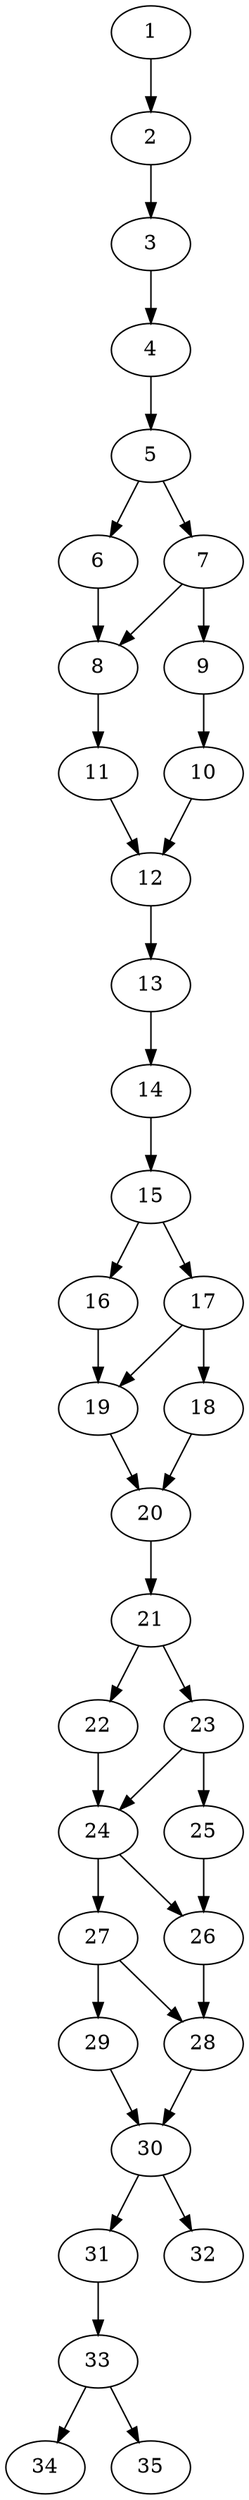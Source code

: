 // DAG automatically generated by daggen at Thu Oct  3 14:05:36 2019
// ./daggen --dot -n 35 --ccr 0.3 --fat 0.3 --regular 0.5 --density 0.9 --mindata 5242880 --maxdata 52428800 
digraph G {
  1 [size="172359680", alpha="0.14", expect_size="51707904"] 
  1 -> 2 [size ="51707904"]
  2 [size="87408640", alpha="0.13", expect_size="26222592"] 
  2 -> 3 [size ="26222592"]
  3 [size="95300267", alpha="0.02", expect_size="28590080"] 
  3 -> 4 [size ="28590080"]
  4 [size="173424640", alpha="0.10", expect_size="52027392"] 
  4 -> 5 [size ="52027392"]
  5 [size="139274240", alpha="0.01", expect_size="41782272"] 
  5 -> 6 [size ="41782272"]
  5 -> 7 [size ="41782272"]
  6 [size="48319147", alpha="0.05", expect_size="14495744"] 
  6 -> 8 [size ="14495744"]
  7 [size="120688640", alpha="0.17", expect_size="36206592"] 
  7 -> 8 [size ="36206592"]
  7 -> 9 [size ="36206592"]
  8 [size="160061440", alpha="0.13", expect_size="48018432"] 
  8 -> 11 [size ="48018432"]
  9 [size="98013867", alpha="0.04", expect_size="29404160"] 
  9 -> 10 [size ="29404160"]
  10 [size="126723413", alpha="0.13", expect_size="38017024"] 
  10 -> 12 [size ="38017024"]
  11 [size="126542507", alpha="0.09", expect_size="37962752"] 
  11 -> 12 [size ="37962752"]
  12 [size="81421653", alpha="0.16", expect_size="24426496"] 
  12 -> 13 [size ="24426496"]
  13 [size="27197440", alpha="0.09", expect_size="8159232"] 
  13 -> 14 [size ="8159232"]
  14 [size="43479040", alpha="0.12", expect_size="13043712"] 
  14 -> 15 [size ="13043712"]
  15 [size="123890347", alpha="0.05", expect_size="37167104"] 
  15 -> 16 [size ="37167104"]
  15 -> 17 [size ="37167104"]
  16 [size="131587413", alpha="0.03", expect_size="39476224"] 
  16 -> 19 [size ="39476224"]
  17 [size="169492480", alpha="0.11", expect_size="50847744"] 
  17 -> 18 [size ="50847744"]
  17 -> 19 [size ="50847744"]
  18 [size="144841387", alpha="0.09", expect_size="43452416"] 
  18 -> 20 [size ="43452416"]
  19 [size="93020160", alpha="0.06", expect_size="27906048"] 
  19 -> 20 [size ="27906048"]
  20 [size="128143360", alpha="0.16", expect_size="38443008"] 
  20 -> 21 [size ="38443008"]
  21 [size="69621760", alpha="0.07", expect_size="20886528"] 
  21 -> 22 [size ="20886528"]
  21 -> 23 [size ="20886528"]
  22 [size="144039253", alpha="0.06", expect_size="43211776"] 
  22 -> 24 [size ="43211776"]
  23 [size="109175467", alpha="0.15", expect_size="32752640"] 
  23 -> 24 [size ="32752640"]
  23 -> 25 [size ="32752640"]
  24 [size="24077653", alpha="0.04", expect_size="7223296"] 
  24 -> 26 [size ="7223296"]
  24 -> 27 [size ="7223296"]
  25 [size="115261440", alpha="0.08", expect_size="34578432"] 
  25 -> 26 [size ="34578432"]
  26 [size="157849600", alpha="0.16", expect_size="47354880"] 
  26 -> 28 [size ="47354880"]
  27 [size="22121813", alpha="0.17", expect_size="6636544"] 
  27 -> 28 [size ="6636544"]
  27 -> 29 [size ="6636544"]
  28 [size="112196267", alpha="0.17", expect_size="33658880"] 
  28 -> 30 [size ="33658880"]
  29 [size="29262507", alpha="0.07", expect_size="8778752"] 
  29 -> 30 [size ="8778752"]
  30 [size="75956907", alpha="0.10", expect_size="22787072"] 
  30 -> 31 [size ="22787072"]
  30 -> 32 [size ="22787072"]
  31 [size="47943680", alpha="0.08", expect_size="14383104"] 
  31 -> 33 [size ="14383104"]
  32 [size="100109653", alpha="0.13", expect_size="30032896"] 
  33 [size="145100800", alpha="0.00", expect_size="43530240"] 
  33 -> 34 [size ="43530240"]
  33 -> 35 [size ="43530240"]
  34 [size="103458133", alpha="0.10", expect_size="31037440"] 
  35 [size="131133440", alpha="0.14", expect_size="39340032"] 
}
